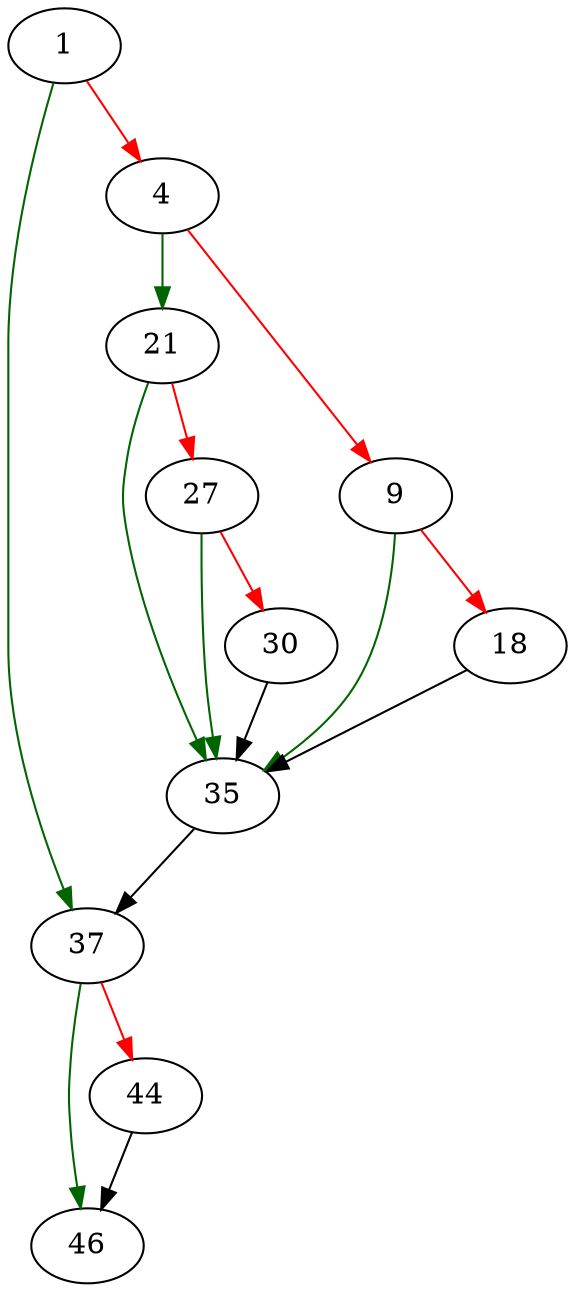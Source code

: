 strict digraph "check_and_close" {
	// Node definitions.
	1 [entry=true];
	37;
	4;
	21;
	9;
	35;
	18;
	27;
	30;
	46;
	44;

	// Edge definitions.
	1 -> 37 [
		color=darkgreen
		cond=true
	];
	1 -> 4 [
		color=red
		cond=false
	];
	37 -> 46 [
		color=darkgreen
		cond=true
	];
	37 -> 44 [
		color=red
		cond=false
	];
	4 -> 21 [
		color=darkgreen
		cond=true
	];
	4 -> 9 [
		color=red
		cond=false
	];
	21 -> 35 [
		color=darkgreen
		cond=true
	];
	21 -> 27 [
		color=red
		cond=false
	];
	9 -> 35 [
		color=darkgreen
		cond=true
	];
	9 -> 18 [
		color=red
		cond=false
	];
	35 -> 37;
	18 -> 35;
	27 -> 35 [
		color=darkgreen
		cond=true
	];
	27 -> 30 [
		color=red
		cond=false
	];
	30 -> 35;
	44 -> 46;
}